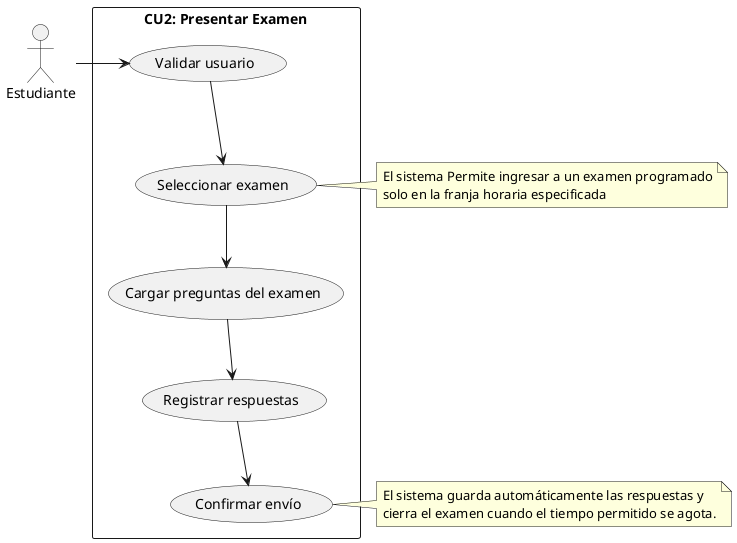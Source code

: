 @startuml CU2
actor Estudiante

rectangle "CU2: Presentar Examen" {
    usecase UC_ValidarCredenciales as "Validar usuario"
    usecase UC_SeleccionarExamen as "Seleccionar examen"
    usecase UC_CargarPreguntas as "Cargar preguntas del examen"
    usecase UC_RegistrarRespuestas as "Registrar respuestas"
    usecase UC_ConfirmarEnvio as "Confirmar envío"
}

Estudiante -> UC_ValidarCredenciales
UC_ValidarCredenciales --> UC_SeleccionarExamen
UC_SeleccionarExamen --> UC_CargarPreguntas
UC_CargarPreguntas --> UC_RegistrarRespuestas
UC_RegistrarRespuestas --> UC_ConfirmarEnvio

note right of UC_SeleccionarExamen
El sistema Permite ingresar a un examen programado
solo en la franja horaria especificada
end note

note right of UC_ConfirmarEnvio
El sistema guarda automáticamente las respuestas y
cierra el examen cuando el tiempo permitido se agota.
end note

@enduml
